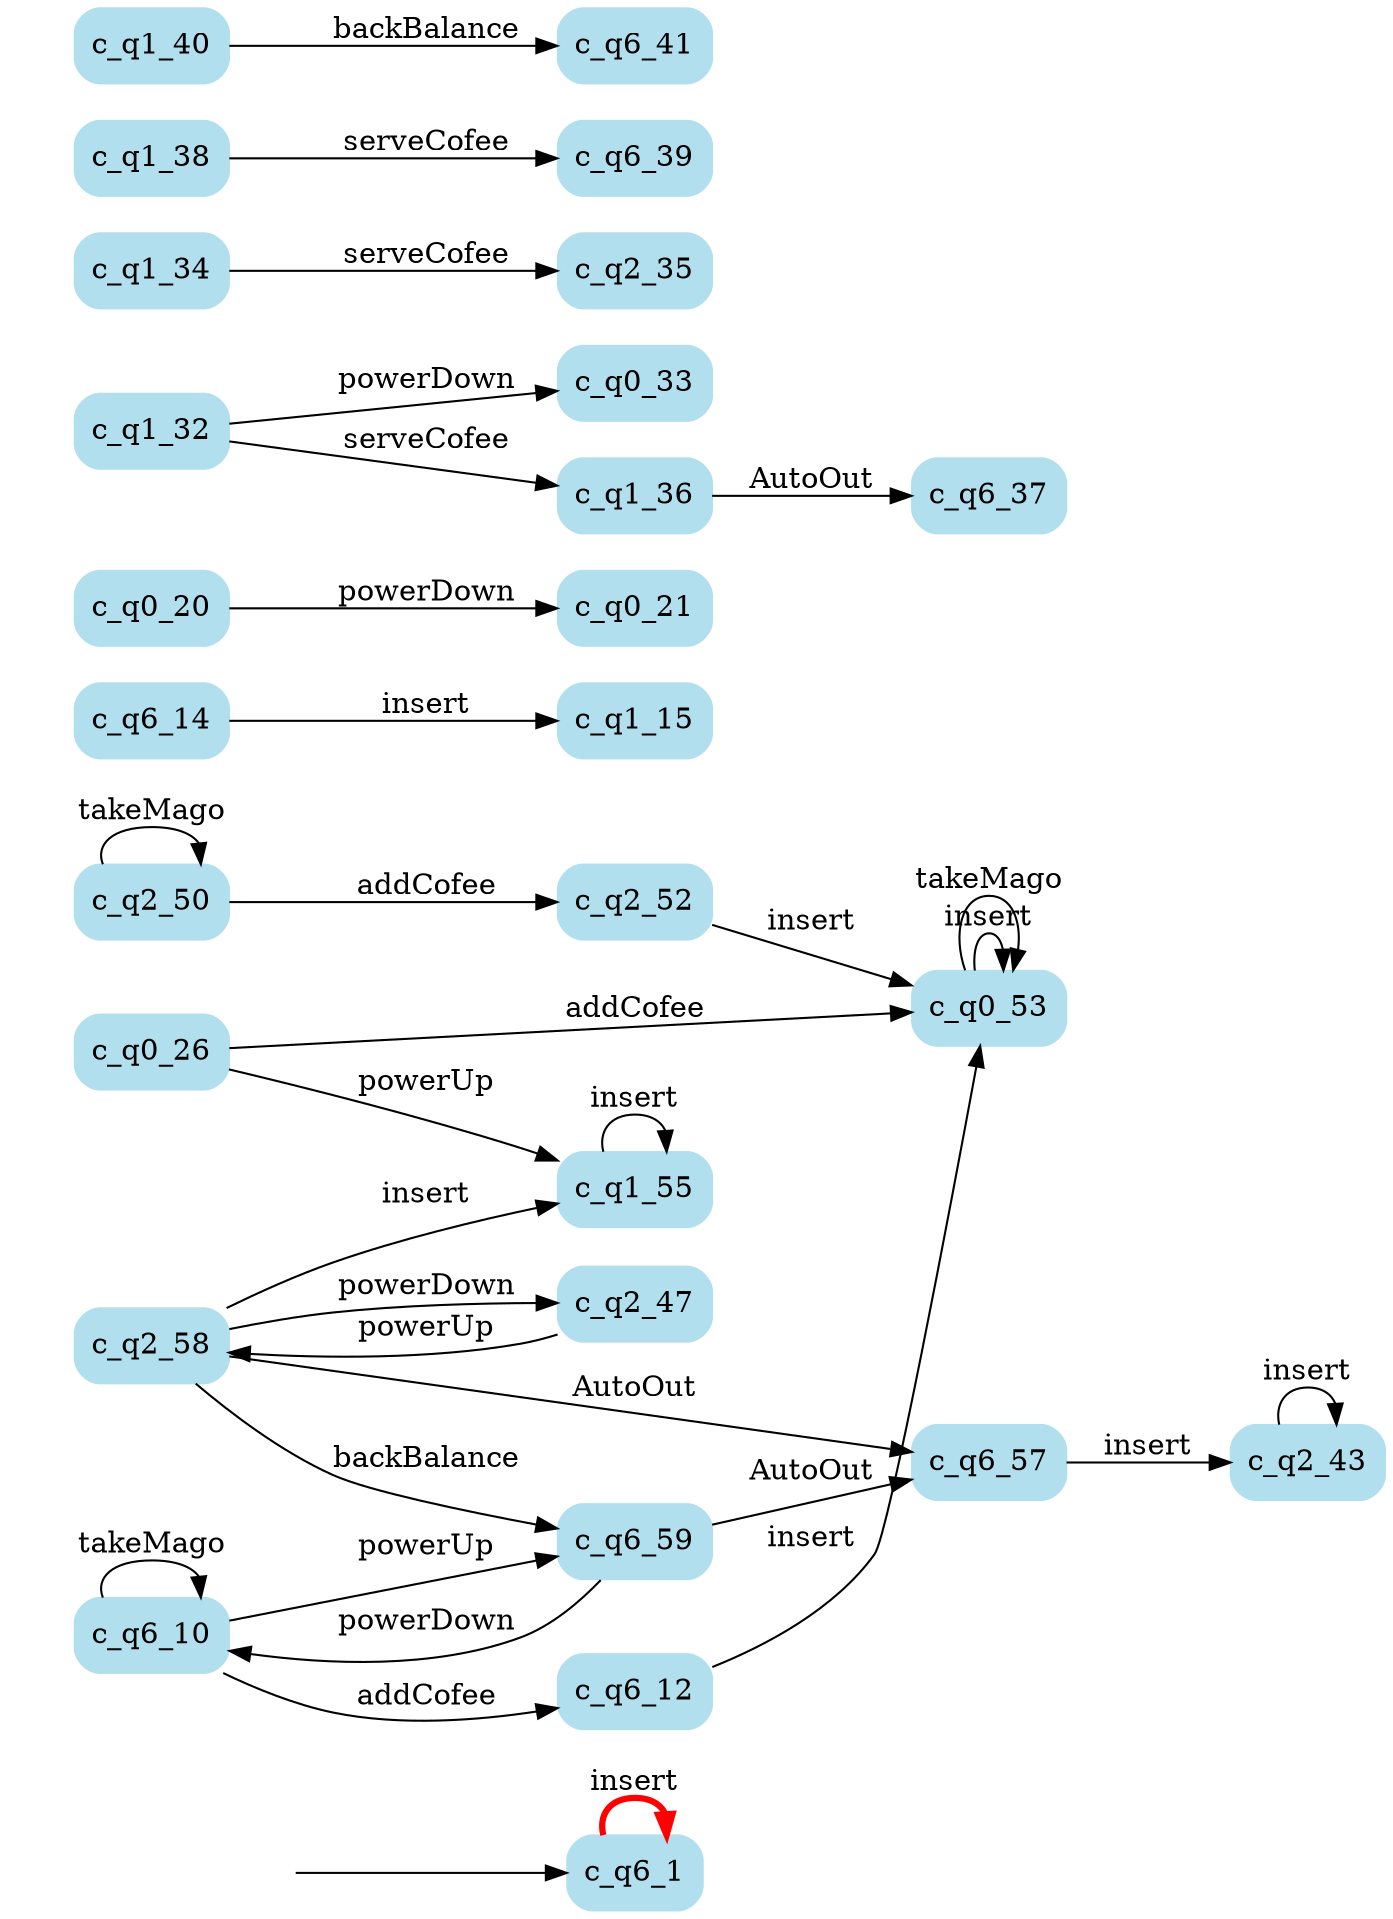 digraph G {

	rankdir = LR;

	start_c_q6_1[style=invisible];

	node[shape=box, style="rounded, filled", color=lightblue2];

	c_q6_10[label="c_q6_10"];
	c_q6_57[label="c_q6_57"];
	c_q6_14[label="c_q6_14"];
	c_q0_26[label="c_q0_26"];
	c_q2_47[label="c_q2_47"];
	c_q6_1[label="c_q6_1"];
	c_q6_12[label="c_q6_12"];
	c_q0_21[label="c_q0_21"];
	c_q0_20[label="c_q0_20"];
	c_q2_43[label="c_q2_43"];
	c_q0_33[label="c_q0_33"];
	c_q1_34[label="c_q1_34"];
	c_q2_35[label="c_q2_35"];
	c_q6_39[label="c_q6_39"];
	c_q6_41[label="c_q6_41"];
	c_q1_38[label="c_q1_38"];
	c_q6_59[label="c_q6_59"];
	c_q1_40[label="c_q1_40"];
	c_q1_32[label="c_q1_32"];
	c_q2_50[label="c_q2_50"];
	c_q1_55[label="c_q1_55"];
	c_q1_36[label="c_q1_36"];
	c_q2_58[label="c_q2_58"];
	c_q1_15[label="c_q1_15"];
	c_q0_53[label="c_q0_53"];
	c_q2_52[label="c_q2_52"];
	c_q6_37[label="c_q6_37"];

	start_c_q6_1 -> c_q6_1;
	c_q6_1 -> c_q6_1[label="insert", penwidth=3, color=red];
	c_q6_10 -> c_q6_59[label="powerUp"];
	c_q6_59 -> c_q6_10[label="powerDown"];
	c_q6_59 -> c_q6_57[label="AutoOut"];
	c_q6_10 -> c_q6_10[label="takeMago"];
	c_q6_10 -> c_q6_12[label="addCofee"];
	c_q6_12 -> c_q0_53[label="insert"];
	c_q6_14 -> c_q1_15[label="insert"];
	c_q6_57 -> c_q2_43[label="insert"];
	c_q0_53 -> c_q0_53[label="insert"];
	c_q0_20 -> c_q0_21[label="powerDown"];
	c_q0_53 -> c_q0_53[label="takeMago"];
	c_q0_26 -> c_q0_53[label="addCofee"];
	c_q0_26 -> c_q1_55[label="powerUp"];
	c_q1_55 -> c_q1_55[label="insert"];
	c_q1_32 -> c_q1_36[label="serveCofee"];
	c_q1_32 -> c_q0_33[label="powerDown"];
	c_q1_34 -> c_q2_35[label="serveCofee"];
	c_q1_36 -> c_q6_37[label="AutoOut"];
	c_q1_38 -> c_q6_39[label="serveCofee"];
	c_q1_40 -> c_q6_41[label="backBalance"];
	c_q2_43 -> c_q2_43[label="insert"];
	c_q2_47 -> c_q2_58[label="powerUp"];
	c_q2_58 -> c_q2_47[label="powerDown"];
	c_q2_50 -> c_q2_50[label="takeMago"];
	c_q2_50 -> c_q2_52[label="addCofee"];
	c_q2_52 -> c_q0_53[label="insert"];
	c_q2_58 -> c_q1_55[label="insert"];
	c_q2_58 -> c_q6_57[label="AutoOut"];
	c_q2_58 -> c_q6_59[label="backBalance"];

}